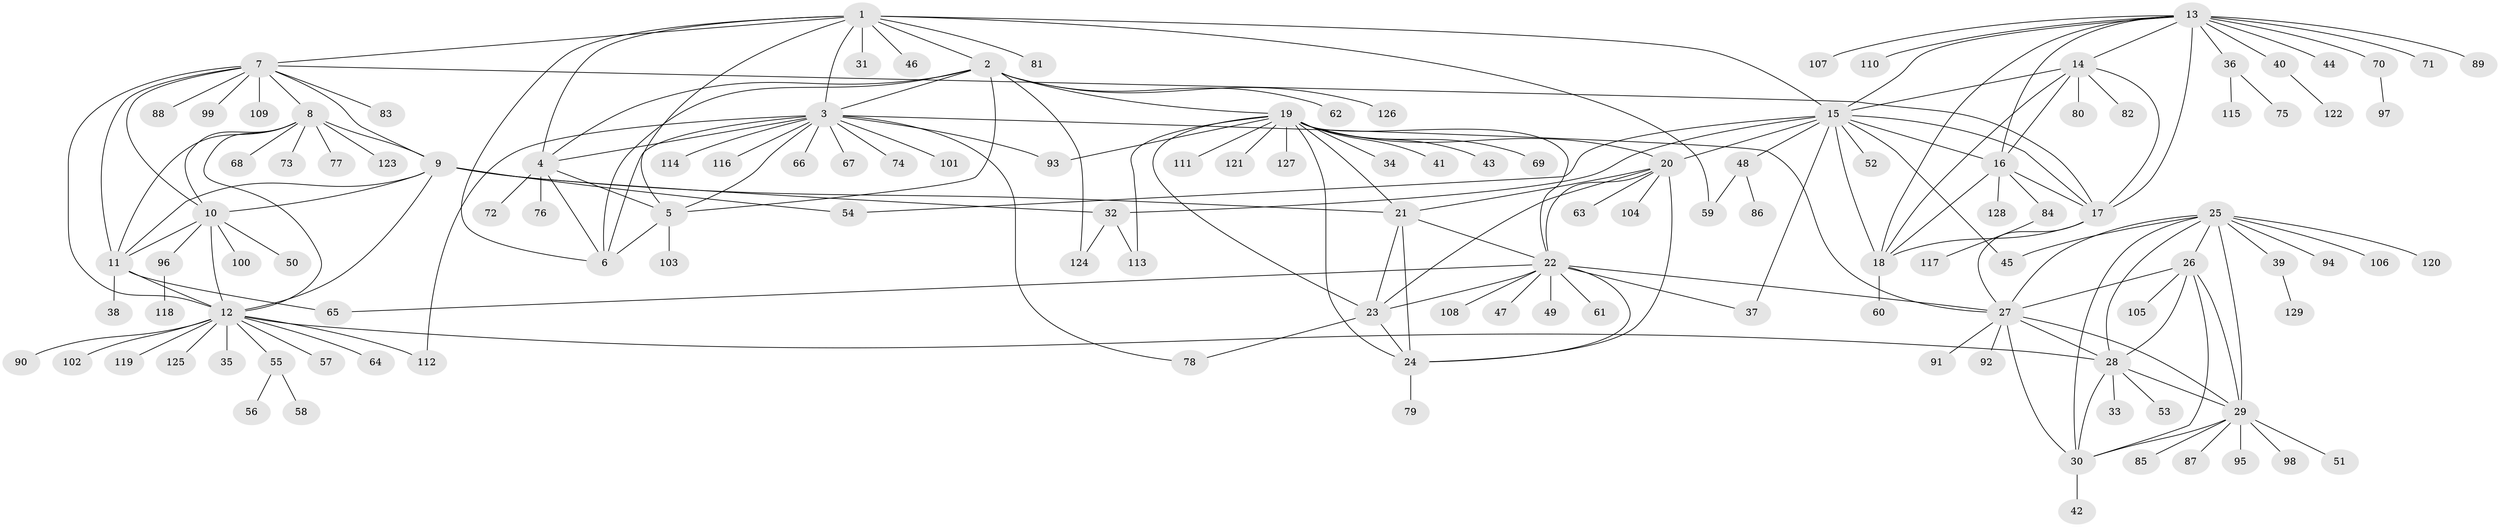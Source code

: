 // Generated by graph-tools (version 1.1) at 2025/02/03/09/25 03:02:32]
// undirected, 129 vertices, 195 edges
graph export_dot {
graph [start="1"]
  node [color=gray90,style=filled];
  1;
  2;
  3;
  4;
  5;
  6;
  7;
  8;
  9;
  10;
  11;
  12;
  13;
  14;
  15;
  16;
  17;
  18;
  19;
  20;
  21;
  22;
  23;
  24;
  25;
  26;
  27;
  28;
  29;
  30;
  31;
  32;
  33;
  34;
  35;
  36;
  37;
  38;
  39;
  40;
  41;
  42;
  43;
  44;
  45;
  46;
  47;
  48;
  49;
  50;
  51;
  52;
  53;
  54;
  55;
  56;
  57;
  58;
  59;
  60;
  61;
  62;
  63;
  64;
  65;
  66;
  67;
  68;
  69;
  70;
  71;
  72;
  73;
  74;
  75;
  76;
  77;
  78;
  79;
  80;
  81;
  82;
  83;
  84;
  85;
  86;
  87;
  88;
  89;
  90;
  91;
  92;
  93;
  94;
  95;
  96;
  97;
  98;
  99;
  100;
  101;
  102;
  103;
  104;
  105;
  106;
  107;
  108;
  109;
  110;
  111;
  112;
  113;
  114;
  115;
  116;
  117;
  118;
  119;
  120;
  121;
  122;
  123;
  124;
  125;
  126;
  127;
  128;
  129;
  1 -- 2;
  1 -- 3;
  1 -- 4;
  1 -- 5;
  1 -- 6;
  1 -- 7;
  1 -- 15;
  1 -- 31;
  1 -- 46;
  1 -- 59;
  1 -- 81;
  2 -- 3;
  2 -- 4;
  2 -- 5;
  2 -- 6;
  2 -- 19;
  2 -- 62;
  2 -- 124;
  2 -- 126;
  3 -- 4;
  3 -- 5;
  3 -- 6;
  3 -- 27;
  3 -- 66;
  3 -- 67;
  3 -- 74;
  3 -- 78;
  3 -- 93;
  3 -- 101;
  3 -- 112;
  3 -- 114;
  3 -- 116;
  4 -- 5;
  4 -- 6;
  4 -- 72;
  4 -- 76;
  5 -- 6;
  5 -- 103;
  7 -- 8;
  7 -- 9;
  7 -- 10;
  7 -- 11;
  7 -- 12;
  7 -- 17;
  7 -- 83;
  7 -- 88;
  7 -- 99;
  7 -- 109;
  8 -- 9;
  8 -- 10;
  8 -- 11;
  8 -- 12;
  8 -- 68;
  8 -- 73;
  8 -- 77;
  8 -- 123;
  9 -- 10;
  9 -- 11;
  9 -- 12;
  9 -- 21;
  9 -- 32;
  9 -- 54;
  10 -- 11;
  10 -- 12;
  10 -- 50;
  10 -- 96;
  10 -- 100;
  11 -- 12;
  11 -- 38;
  11 -- 65;
  12 -- 28;
  12 -- 35;
  12 -- 55;
  12 -- 57;
  12 -- 64;
  12 -- 90;
  12 -- 102;
  12 -- 112;
  12 -- 119;
  12 -- 125;
  13 -- 14;
  13 -- 15;
  13 -- 16;
  13 -- 17;
  13 -- 18;
  13 -- 36;
  13 -- 40;
  13 -- 44;
  13 -- 70;
  13 -- 71;
  13 -- 89;
  13 -- 107;
  13 -- 110;
  14 -- 15;
  14 -- 16;
  14 -- 17;
  14 -- 18;
  14 -- 80;
  14 -- 82;
  15 -- 16;
  15 -- 17;
  15 -- 18;
  15 -- 20;
  15 -- 32;
  15 -- 37;
  15 -- 45;
  15 -- 48;
  15 -- 52;
  15 -- 54;
  16 -- 17;
  16 -- 18;
  16 -- 84;
  16 -- 128;
  17 -- 18;
  17 -- 27;
  18 -- 60;
  19 -- 20;
  19 -- 21;
  19 -- 22;
  19 -- 23;
  19 -- 24;
  19 -- 34;
  19 -- 41;
  19 -- 43;
  19 -- 69;
  19 -- 93;
  19 -- 111;
  19 -- 113;
  19 -- 121;
  19 -- 127;
  20 -- 21;
  20 -- 22;
  20 -- 23;
  20 -- 24;
  20 -- 63;
  20 -- 104;
  21 -- 22;
  21 -- 23;
  21 -- 24;
  22 -- 23;
  22 -- 24;
  22 -- 27;
  22 -- 37;
  22 -- 47;
  22 -- 49;
  22 -- 61;
  22 -- 65;
  22 -- 108;
  23 -- 24;
  23 -- 78;
  24 -- 79;
  25 -- 26;
  25 -- 27;
  25 -- 28;
  25 -- 29;
  25 -- 30;
  25 -- 39;
  25 -- 45;
  25 -- 94;
  25 -- 106;
  25 -- 120;
  26 -- 27;
  26 -- 28;
  26 -- 29;
  26 -- 30;
  26 -- 105;
  27 -- 28;
  27 -- 29;
  27 -- 30;
  27 -- 91;
  27 -- 92;
  28 -- 29;
  28 -- 30;
  28 -- 33;
  28 -- 53;
  29 -- 30;
  29 -- 51;
  29 -- 85;
  29 -- 87;
  29 -- 95;
  29 -- 98;
  30 -- 42;
  32 -- 113;
  32 -- 124;
  36 -- 75;
  36 -- 115;
  39 -- 129;
  40 -- 122;
  48 -- 59;
  48 -- 86;
  55 -- 56;
  55 -- 58;
  70 -- 97;
  84 -- 117;
  96 -- 118;
}
